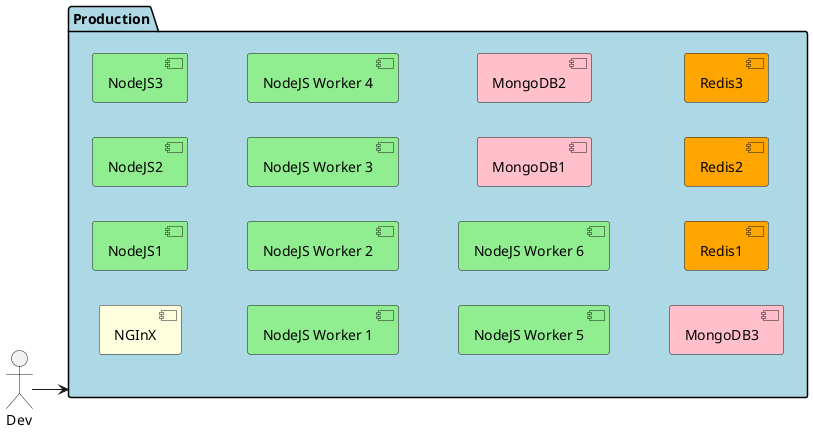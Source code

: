 @startuml

left to right direction

Actor Dev
package "Production" #lightblue {
  component NGInX #lightyellow
  component NodeJS1 #lightgreen
  component NodeJS2 #lightgreen
  component NodeJS3 #lightgreen
  component "NodeJS Worker 1" #lightgreen
  component "NodeJS Worker 2" #lightgreen
  component "NodeJS Worker 3" #lightgreen
  component "NodeJS Worker 4" #lightgreen
  component "NodeJS Worker 5" #lightgreen
  component "NodeJS Worker 6" #lightgreen
  component MongoDB1 #pink
  component MongoDB2 #pink
  component MongoDB3 #pink
  component Redis1 #orange
  component Redis2 #orange
  component Redis3 #orange
}
Dev --> Production

@endum
